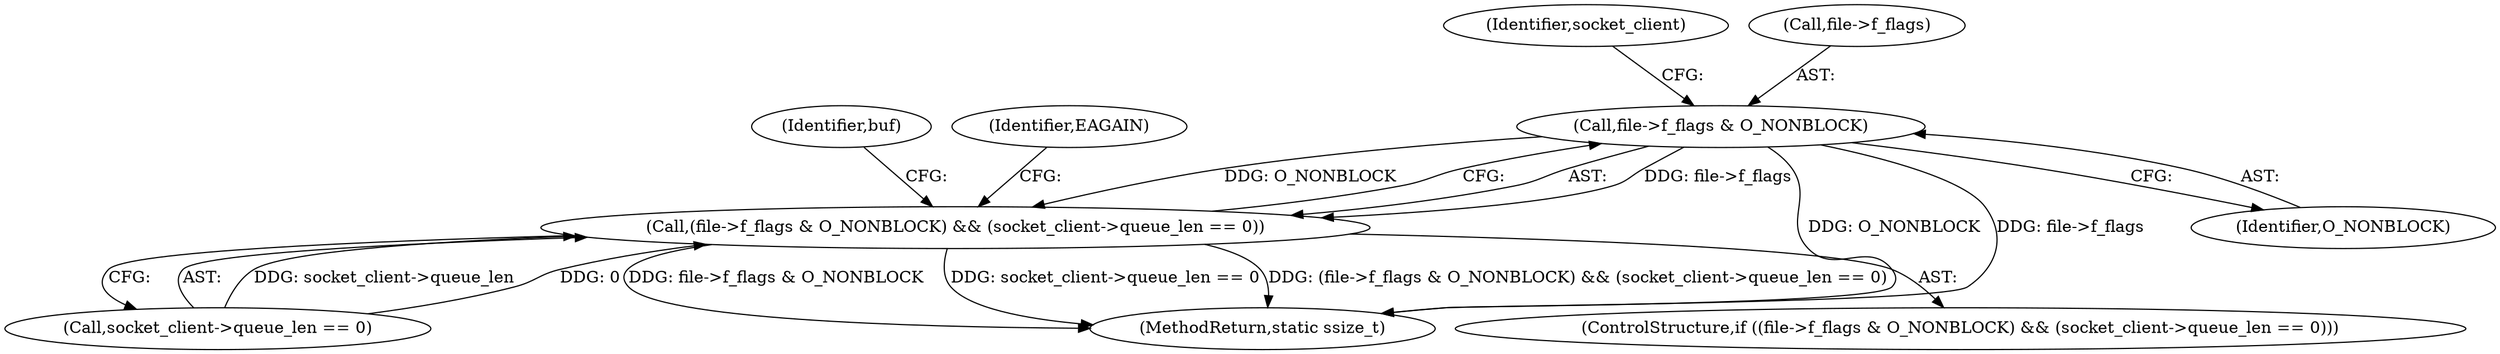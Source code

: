 digraph "0_linux_b5a1eeef04cc7859f34dec9b72ea1b28e4aba07c@pointer" {
"1000117" [label="(Call,file->f_flags & O_NONBLOCK)"];
"1000116" [label="(Call,(file->f_flags & O_NONBLOCK) && (socket_client->queue_len == 0))"];
"1000133" [label="(Identifier,buf)"];
"1000129" [label="(Identifier,EAGAIN)"];
"1000117" [label="(Call,file->f_flags & O_NONBLOCK)"];
"1000122" [label="(Call,socket_client->queue_len == 0)"];
"1000207" [label="(MethodReturn,static ssize_t)"];
"1000121" [label="(Identifier,O_NONBLOCK)"];
"1000124" [label="(Identifier,socket_client)"];
"1000115" [label="(ControlStructure,if ((file->f_flags & O_NONBLOCK) && (socket_client->queue_len == 0)))"];
"1000116" [label="(Call,(file->f_flags & O_NONBLOCK) && (socket_client->queue_len == 0))"];
"1000118" [label="(Call,file->f_flags)"];
"1000117" -> "1000116"  [label="AST: "];
"1000117" -> "1000121"  [label="CFG: "];
"1000118" -> "1000117"  [label="AST: "];
"1000121" -> "1000117"  [label="AST: "];
"1000124" -> "1000117"  [label="CFG: "];
"1000116" -> "1000117"  [label="CFG: "];
"1000117" -> "1000207"  [label="DDG: file->f_flags"];
"1000117" -> "1000207"  [label="DDG: O_NONBLOCK"];
"1000117" -> "1000116"  [label="DDG: file->f_flags"];
"1000117" -> "1000116"  [label="DDG: O_NONBLOCK"];
"1000116" -> "1000115"  [label="AST: "];
"1000116" -> "1000122"  [label="CFG: "];
"1000122" -> "1000116"  [label="AST: "];
"1000129" -> "1000116"  [label="CFG: "];
"1000133" -> "1000116"  [label="CFG: "];
"1000116" -> "1000207"  [label="DDG: file->f_flags & O_NONBLOCK"];
"1000116" -> "1000207"  [label="DDG: socket_client->queue_len == 0"];
"1000116" -> "1000207"  [label="DDG: (file->f_flags & O_NONBLOCK) && (socket_client->queue_len == 0)"];
"1000122" -> "1000116"  [label="DDG: socket_client->queue_len"];
"1000122" -> "1000116"  [label="DDG: 0"];
}
